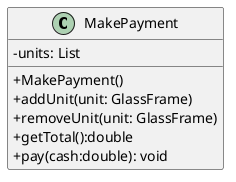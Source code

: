 @startuml
skinparam classAttributeIconSize 0


class MakePayment {
-units: List
+MakePayment()
+addUnit(unit: GlassFrame)
+removeUnit(unit: GlassFrame)
+getTotal():double
+pay(cash:double): void
}



@enduml